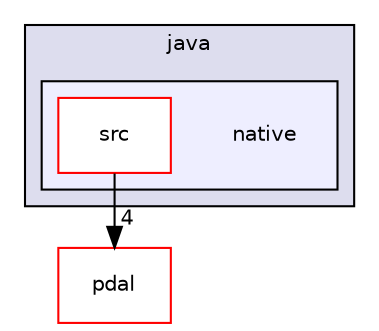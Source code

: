 digraph "pdal/java/native" {
  compound=true
  node [ fontsize="10", fontname="Helvetica"];
  edge [ labelfontsize="10", labelfontname="Helvetica"];
  subgraph clusterdir_8ce60a8b7e72cc45c721badee95aa6df {
    graph [ bgcolor="#ddddee", pencolor="black", label="java" fontname="Helvetica", fontsize="10", URL="dir_8ce60a8b7e72cc45c721badee95aa6df.html"]
  subgraph clusterdir_ebbaec83b521137b316dabad9f9a9d87 {
    graph [ bgcolor="#eeeeff", pencolor="black", label="" URL="dir_ebbaec83b521137b316dabad9f9a9d87.html"];
    dir_ebbaec83b521137b316dabad9f9a9d87 [shape=plaintext label="native"];
    dir_513b71a9b6aa052ea57684f2ed08fa99 [shape=box label="src" color="red" fillcolor="white" style="filled" URL="dir_513b71a9b6aa052ea57684f2ed08fa99.html"];
  }
  }
  dir_37e2adedb6e706efcbfadb5213756005 [shape=box label="pdal" fillcolor="white" style="filled" color="red" URL="dir_37e2adedb6e706efcbfadb5213756005.html"];
  dir_513b71a9b6aa052ea57684f2ed08fa99->dir_37e2adedb6e706efcbfadb5213756005 [headlabel="4", labeldistance=1.5 headhref="dir_000047_000050.html"];
}
